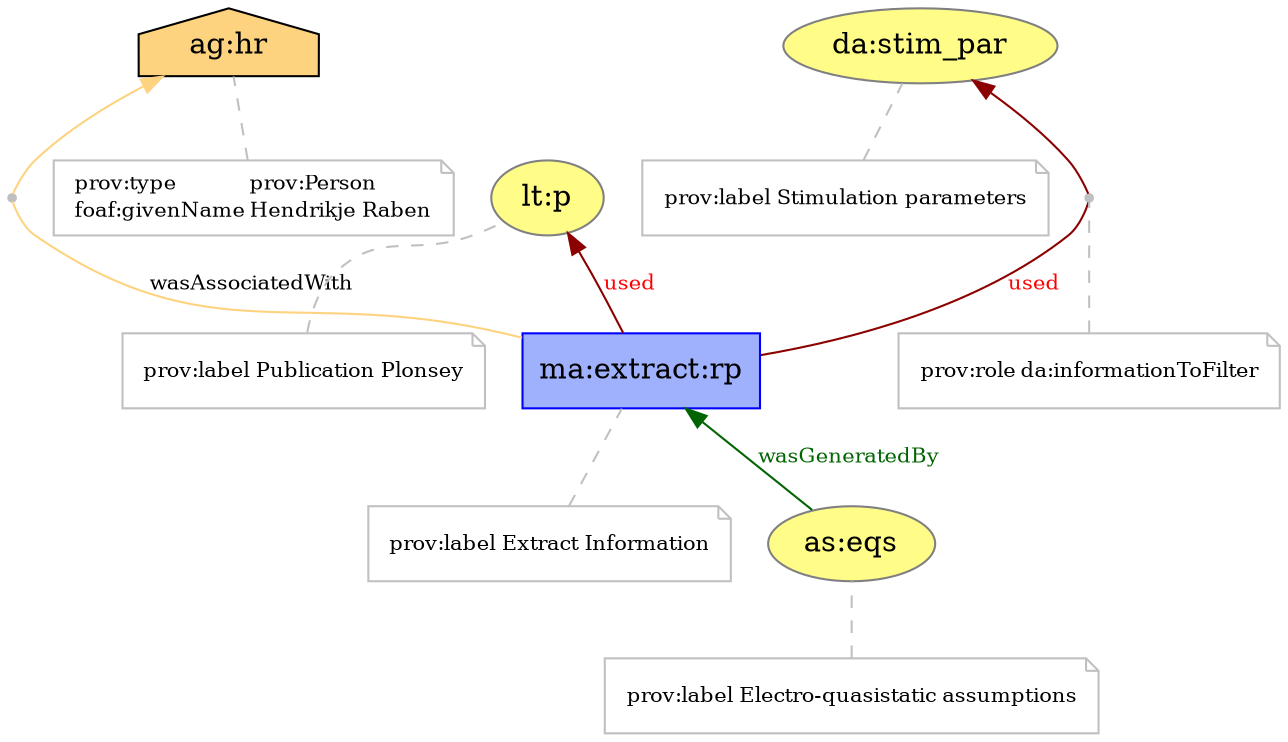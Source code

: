 digraph G {
charset="utf-8";
rankdir=BT;
n1 [URL="http://provenance.elaine.uni-rostock.de/aghr", fillcolor="#FED37F", label="ag:hr", shape=house, style=filled];
ann1 [color=gray, fontcolor=black, fontsize=10, label=<<TABLE cellpadding="0" border="0">
    <TR>
        <TD align="left" href="http://www.w3.org/ns/prov#type">prov:type</TD>
        <TD align="left" href="http://www.w3.org/ns/prov#Person">prov:Person</TD>
    </TR>
    <TR>
        <TD align="left" href="http://xmlns.com/foaf/spec/#givenName">foaf:givenName</TD>
        <TD align="left">Hendrikje Raben</TD>
    </TR>
    </TABLE>>, shape=note];
ann1 -> n1  [arrowhead=none, color=gray, style=dashed];
n2 [URL="http://provenance.elaine.uni-rostock.de/maextract:rp", color="#0000FF", fillcolor="#9FB1FC", label="ma:extract:rp", shape=box, style=filled];
ann2 [color=gray, fontcolor=black, fontsize=10, label=<<TABLE cellpadding="0" border="0">
    <TR>
        <TD align="left" href="http://www.w3.org/ns/prov#label">prov:label</TD>
        <TD align="left">Extract Information</TD>
    </TR>
    </TABLE>>, shape=note];
ann2 -> n2  [arrowhead=none, color=gray, style=dashed];
n3 [URL="http://provenance.elaine.uni-rostock.de/ltp", color="#808080", fillcolor="#FFFC87", label="lt:p", shape=oval, style=filled];
ann3 [color=gray, fontcolor=black, fontsize=10, label=<<TABLE cellpadding="0" border="0">
    <TR>
        <TD align="left" href="http://www.w3.org/ns/prov#label">prov:label</TD>
        <TD align="left">Publication Plonsey</TD>
    </TR>
    </TABLE>>, shape=note];
ann3 -> n3  [arrowhead=none, color=gray, style=dashed];
n4 [URL="http://provenance.elaine.uni-rostock.de/aseqs", color="#808080", fillcolor="#FFFC87", label="as:eqs", shape=oval, style=filled];
ann4 [color=gray, fontcolor=black, fontsize=10, label=<<TABLE cellpadding="0" border="0">
    <TR>
        <TD align="left" href="http://www.w3.org/ns/prov#label">prov:label</TD>
        <TD align="left">Electro-quasistatic assumptions</TD>
    </TR>
    </TABLE>>, shape=note];
ann4 -> n4  [arrowhead=none, color=gray, style=dashed];
n5 [URL="http://provenance.elaine.uni-rostock.de/dastim_par", color="#808080", fillcolor="#FFFC87", label="da:stim_par", shape=oval, style=filled];
ann5 [color=gray, fontcolor=black, fontsize=10, label=<<TABLE cellpadding="0" border="0">
    <TR>
        <TD align="left" href="http://www.w3.org/ns/prov#label">prov:label</TD>
        <TD align="left">Stimulation parameters</TD>
    </TR>
    </TABLE>>, shape=note];
ann5 -> n5  [arrowhead=none, color=gray, style=dashed];
b1 [color=gray, label="", shape=point];
n2 -> b1  [arrowhead=none, color="#FED37F", fontsize="10.0", label=wasAssociatedWith];
b1 -> n1  [color="#FED37F", fontsize="10.0"];
n2 -> n3  [color=red4, fontcolor=red, fontsize="10.0", label=used];
n4 -> n2  [color=darkgreen, fontcolor=darkgreen, fontsize="10.0", label=wasGeneratedBy];
b2 [color=gray, label="", shape=point];
n2 -> b2  [arrowhead=none, color=red4, fontcolor=red, fontsize="10.0", label=used];
b2 -> n5  [color=red4, fontcolor=red, fontsize="10.0"];
ann6 [color=gray, fontcolor=black, fontsize=10, label=<<TABLE cellpadding="0" border="0">
    <TR>
        <TD align="left" href="http://www.w3.org/ns/prov#role">prov:role</TD>
        <TD align="left" href="http://provenance.elaine.uni-rostock.de/dainformationToFilter">da:informationToFilter</TD>
    </TR>
    </TABLE>>, shape=note];
ann6 -> b2  [arrowhead=none, color=gray, style=dashed];
}
